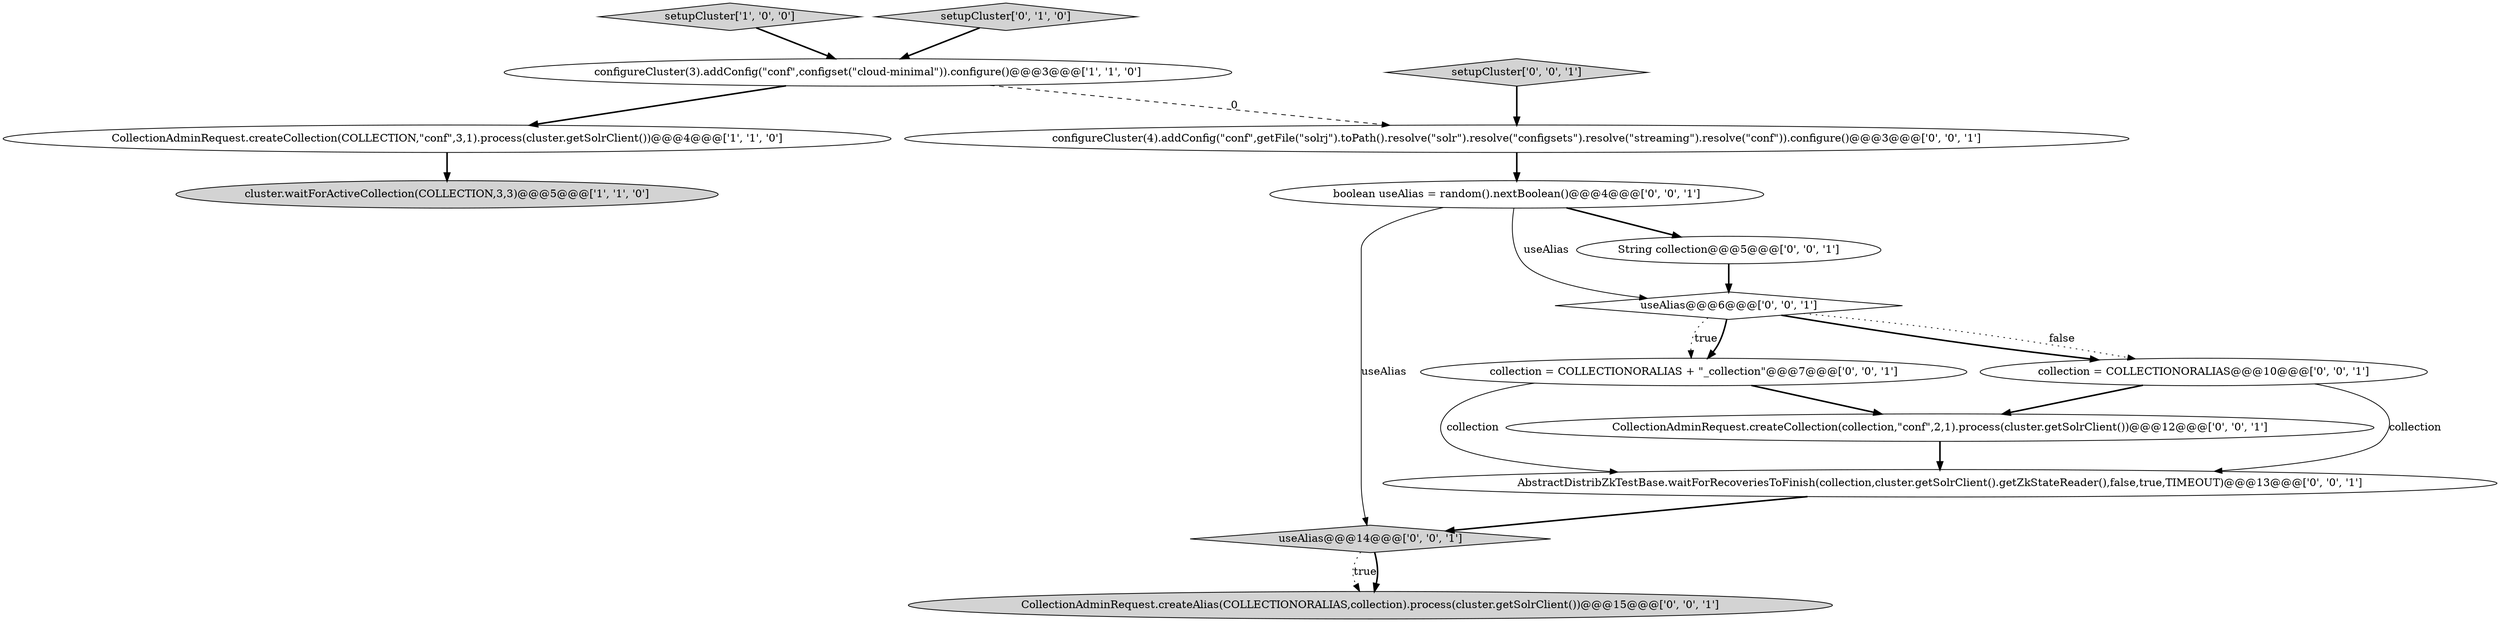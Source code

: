 digraph {
0 [style = filled, label = "setupCluster['1', '0', '0']", fillcolor = lightgray, shape = diamond image = "AAA0AAABBB1BBB"];
11 [style = filled, label = "boolean useAlias = random().nextBoolean()@@@4@@@['0', '0', '1']", fillcolor = white, shape = ellipse image = "AAA0AAABBB3BBB"];
5 [style = filled, label = "AbstractDistribZkTestBase.waitForRecoveriesToFinish(collection,cluster.getSolrClient().getZkStateReader(),false,true,TIMEOUT)@@@13@@@['0', '0', '1']", fillcolor = white, shape = ellipse image = "AAA0AAABBB3BBB"];
10 [style = filled, label = "useAlias@@@6@@@['0', '0', '1']", fillcolor = white, shape = diamond image = "AAA0AAABBB3BBB"];
3 [style = filled, label = "CollectionAdminRequest.createCollection(COLLECTION,\"conf\",3,1).process(cluster.getSolrClient())@@@4@@@['1', '1', '0']", fillcolor = white, shape = ellipse image = "AAA0AAABBB1BBB"];
4 [style = filled, label = "setupCluster['0', '1', '0']", fillcolor = lightgray, shape = diamond image = "AAA0AAABBB2BBB"];
1 [style = filled, label = "configureCluster(3).addConfig(\"conf\",configset(\"cloud-minimal\")).configure()@@@3@@@['1', '1', '0']", fillcolor = white, shape = ellipse image = "AAA0AAABBB1BBB"];
9 [style = filled, label = "useAlias@@@14@@@['0', '0', '1']", fillcolor = lightgray, shape = diamond image = "AAA0AAABBB3BBB"];
6 [style = filled, label = "setupCluster['0', '0', '1']", fillcolor = lightgray, shape = diamond image = "AAA0AAABBB3BBB"];
14 [style = filled, label = "String collection@@@5@@@['0', '0', '1']", fillcolor = white, shape = ellipse image = "AAA0AAABBB3BBB"];
12 [style = filled, label = "configureCluster(4).addConfig(\"conf\",getFile(\"solrj\").toPath().resolve(\"solr\").resolve(\"configsets\").resolve(\"streaming\").resolve(\"conf\")).configure()@@@3@@@['0', '0', '1']", fillcolor = white, shape = ellipse image = "AAA0AAABBB3BBB"];
8 [style = filled, label = "CollectionAdminRequest.createCollection(collection,\"conf\",2,1).process(cluster.getSolrClient())@@@12@@@['0', '0', '1']", fillcolor = white, shape = ellipse image = "AAA0AAABBB3BBB"];
15 [style = filled, label = "collection = COLLECTIONORALIAS@@@10@@@['0', '0', '1']", fillcolor = white, shape = ellipse image = "AAA0AAABBB3BBB"];
7 [style = filled, label = "collection = COLLECTIONORALIAS + \"_collection\"@@@7@@@['0', '0', '1']", fillcolor = white, shape = ellipse image = "AAA0AAABBB3BBB"];
2 [style = filled, label = "cluster.waitForActiveCollection(COLLECTION,3,3)@@@5@@@['1', '1', '0']", fillcolor = lightgray, shape = ellipse image = "AAA0AAABBB1BBB"];
13 [style = filled, label = "CollectionAdminRequest.createAlias(COLLECTIONORALIAS,collection).process(cluster.getSolrClient())@@@15@@@['0', '0', '1']", fillcolor = lightgray, shape = ellipse image = "AAA0AAABBB3BBB"];
7->5 [style = solid, label="collection"];
15->5 [style = solid, label="collection"];
7->8 [style = bold, label=""];
8->5 [style = bold, label=""];
3->2 [style = bold, label=""];
9->13 [style = dotted, label="true"];
9->13 [style = bold, label=""];
11->10 [style = solid, label="useAlias"];
5->9 [style = bold, label=""];
10->7 [style = dotted, label="true"];
0->1 [style = bold, label=""];
11->14 [style = bold, label=""];
4->1 [style = bold, label=""];
10->7 [style = bold, label=""];
1->3 [style = bold, label=""];
6->12 [style = bold, label=""];
1->12 [style = dashed, label="0"];
10->15 [style = dotted, label="false"];
12->11 [style = bold, label=""];
10->15 [style = bold, label=""];
14->10 [style = bold, label=""];
11->9 [style = solid, label="useAlias"];
15->8 [style = bold, label=""];
}
